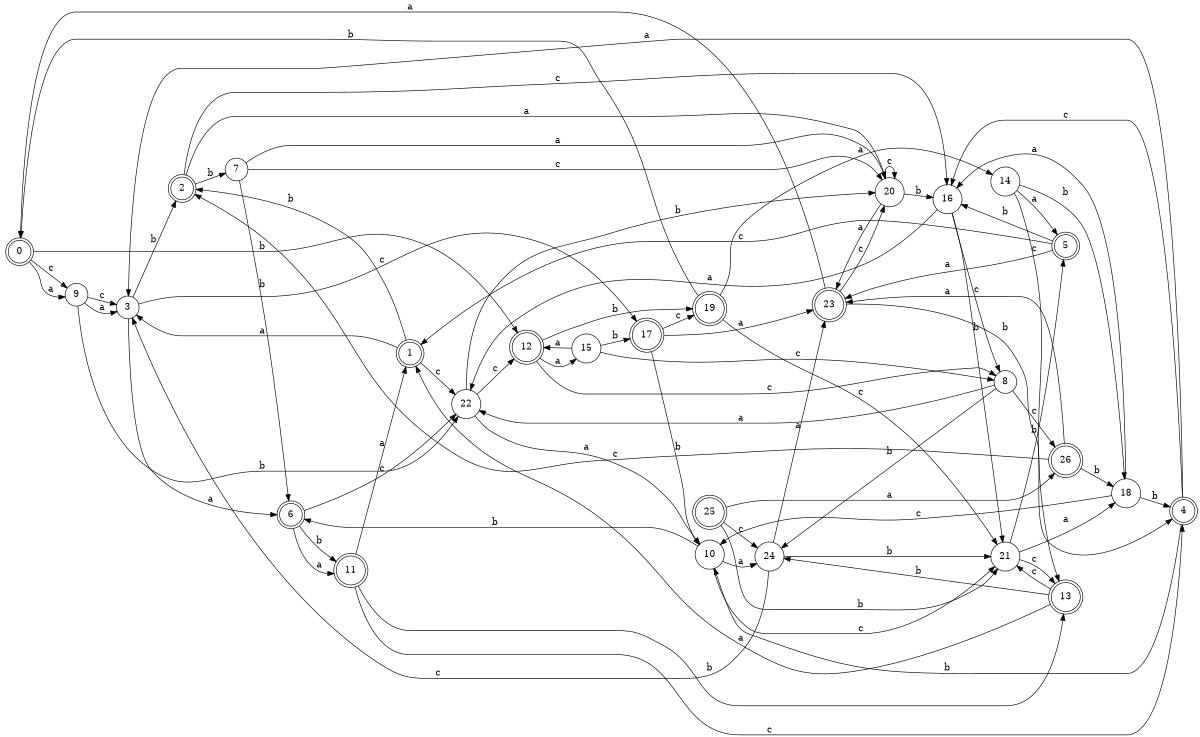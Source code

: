 digraph n22_4 {
__start0 [label="" shape="none"];

rankdir=LR;
size="8,5";

s0 [style="rounded,filled", color="black", fillcolor="white" shape="doublecircle", label="0"];
s1 [style="rounded,filled", color="black", fillcolor="white" shape="doublecircle", label="1"];
s2 [style="rounded,filled", color="black", fillcolor="white" shape="doublecircle", label="2"];
s3 [style="filled", color="black", fillcolor="white" shape="circle", label="3"];
s4 [style="rounded,filled", color="black", fillcolor="white" shape="doublecircle", label="4"];
s5 [style="rounded,filled", color="black", fillcolor="white" shape="doublecircle", label="5"];
s6 [style="rounded,filled", color="black", fillcolor="white" shape="doublecircle", label="6"];
s7 [style="filled", color="black", fillcolor="white" shape="circle", label="7"];
s8 [style="filled", color="black", fillcolor="white" shape="circle", label="8"];
s9 [style="filled", color="black", fillcolor="white" shape="circle", label="9"];
s10 [style="filled", color="black", fillcolor="white" shape="circle", label="10"];
s11 [style="rounded,filled", color="black", fillcolor="white" shape="doublecircle", label="11"];
s12 [style="rounded,filled", color="black", fillcolor="white" shape="doublecircle", label="12"];
s13 [style="rounded,filled", color="black", fillcolor="white" shape="doublecircle", label="13"];
s14 [style="filled", color="black", fillcolor="white" shape="circle", label="14"];
s15 [style="filled", color="black", fillcolor="white" shape="circle", label="15"];
s16 [style="filled", color="black", fillcolor="white" shape="circle", label="16"];
s17 [style="rounded,filled", color="black", fillcolor="white" shape="doublecircle", label="17"];
s18 [style="filled", color="black", fillcolor="white" shape="circle", label="18"];
s19 [style="rounded,filled", color="black", fillcolor="white" shape="doublecircle", label="19"];
s20 [style="filled", color="black", fillcolor="white" shape="circle", label="20"];
s21 [style="filled", color="black", fillcolor="white" shape="circle", label="21"];
s22 [style="filled", color="black", fillcolor="white" shape="circle", label="22"];
s23 [style="rounded,filled", color="black", fillcolor="white" shape="doublecircle", label="23"];
s24 [style="filled", color="black", fillcolor="white" shape="circle", label="24"];
s25 [style="rounded,filled", color="black", fillcolor="white" shape="doublecircle", label="25"];
s26 [style="rounded,filled", color="black", fillcolor="white" shape="doublecircle", label="26"];
s0 -> s9 [label="a"];
s0 -> s12 [label="b"];
s0 -> s9 [label="c"];
s1 -> s3 [label="a"];
s1 -> s2 [label="b"];
s1 -> s22 [label="c"];
s2 -> s20 [label="a"];
s2 -> s7 [label="b"];
s2 -> s16 [label="c"];
s3 -> s6 [label="a"];
s3 -> s2 [label="b"];
s3 -> s17 [label="c"];
s4 -> s3 [label="a"];
s4 -> s10 [label="b"];
s4 -> s16 [label="c"];
s5 -> s23 [label="a"];
s5 -> s16 [label="b"];
s5 -> s1 [label="c"];
s6 -> s11 [label="a"];
s6 -> s11 [label="b"];
s6 -> s22 [label="c"];
s7 -> s20 [label="a"];
s7 -> s6 [label="b"];
s7 -> s20 [label="c"];
s8 -> s22 [label="a"];
s8 -> s24 [label="b"];
s8 -> s26 [label="c"];
s9 -> s3 [label="a"];
s9 -> s22 [label="b"];
s9 -> s3 [label="c"];
s10 -> s24 [label="a"];
s10 -> s6 [label="b"];
s10 -> s21 [label="c"];
s11 -> s1 [label="a"];
s11 -> s13 [label="b"];
s11 -> s4 [label="c"];
s12 -> s15 [label="a"];
s12 -> s19 [label="b"];
s12 -> s8 [label="c"];
s13 -> s1 [label="a"];
s13 -> s24 [label="b"];
s13 -> s21 [label="c"];
s14 -> s5 [label="a"];
s14 -> s18 [label="b"];
s14 -> s13 [label="c"];
s15 -> s12 [label="a"];
s15 -> s17 [label="b"];
s15 -> s8 [label="c"];
s16 -> s22 [label="a"];
s16 -> s21 [label="b"];
s16 -> s8 [label="c"];
s17 -> s23 [label="a"];
s17 -> s10 [label="b"];
s17 -> s19 [label="c"];
s18 -> s16 [label="a"];
s18 -> s4 [label="b"];
s18 -> s10 [label="c"];
s19 -> s14 [label="a"];
s19 -> s0 [label="b"];
s19 -> s21 [label="c"];
s20 -> s23 [label="a"];
s20 -> s16 [label="b"];
s20 -> s20 [label="c"];
s21 -> s18 [label="a"];
s21 -> s5 [label="b"];
s21 -> s13 [label="c"];
s22 -> s10 [label="a"];
s22 -> s20 [label="b"];
s22 -> s12 [label="c"];
s23 -> s0 [label="a"];
s23 -> s4 [label="b"];
s23 -> s20 [label="c"];
s24 -> s23 [label="a"];
s24 -> s21 [label="b"];
s24 -> s3 [label="c"];
s25 -> s26 [label="a"];
s25 -> s21 [label="b"];
s25 -> s24 [label="c"];
s26 -> s23 [label="a"];
s26 -> s18 [label="b"];
s26 -> s2 [label="c"];

}